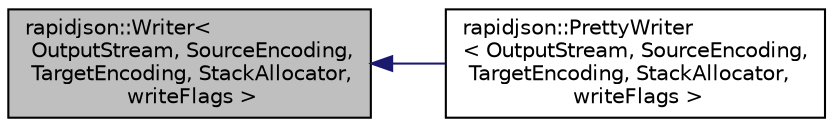 digraph "rapidjson::Writer&lt; OutputStream, SourceEncoding, TargetEncoding, StackAllocator, writeFlags &gt;"
{
 // INTERACTIVE_SVG=YES
 // LATEX_PDF_SIZE
  edge [fontname="Helvetica",fontsize="10",labelfontname="Helvetica",labelfontsize="10"];
  node [fontname="Helvetica",fontsize="10",shape=record];
  rankdir="LR";
  Node0 [label="rapidjson::Writer\<\l OutputStream, SourceEncoding,\l TargetEncoding, StackAllocator,\l writeFlags \>",height=0.2,width=0.4,color="black", fillcolor="grey75", style="filled", fontcolor="black",tooltip="JSON writer."];
  Node0 -> Node1 [dir="back",color="midnightblue",fontsize="10",style="solid",fontname="Helvetica"];
  Node1 [label="rapidjson::PrettyWriter\l\< OutputStream, SourceEncoding,\l TargetEncoding, StackAllocator,\l writeFlags \>",height=0.2,width=0.4,color="black", fillcolor="white", style="filled",URL="$classrapidjson_1_1_pretty_writer.html",tooltip="Writer with indentation and spacing."];
}
